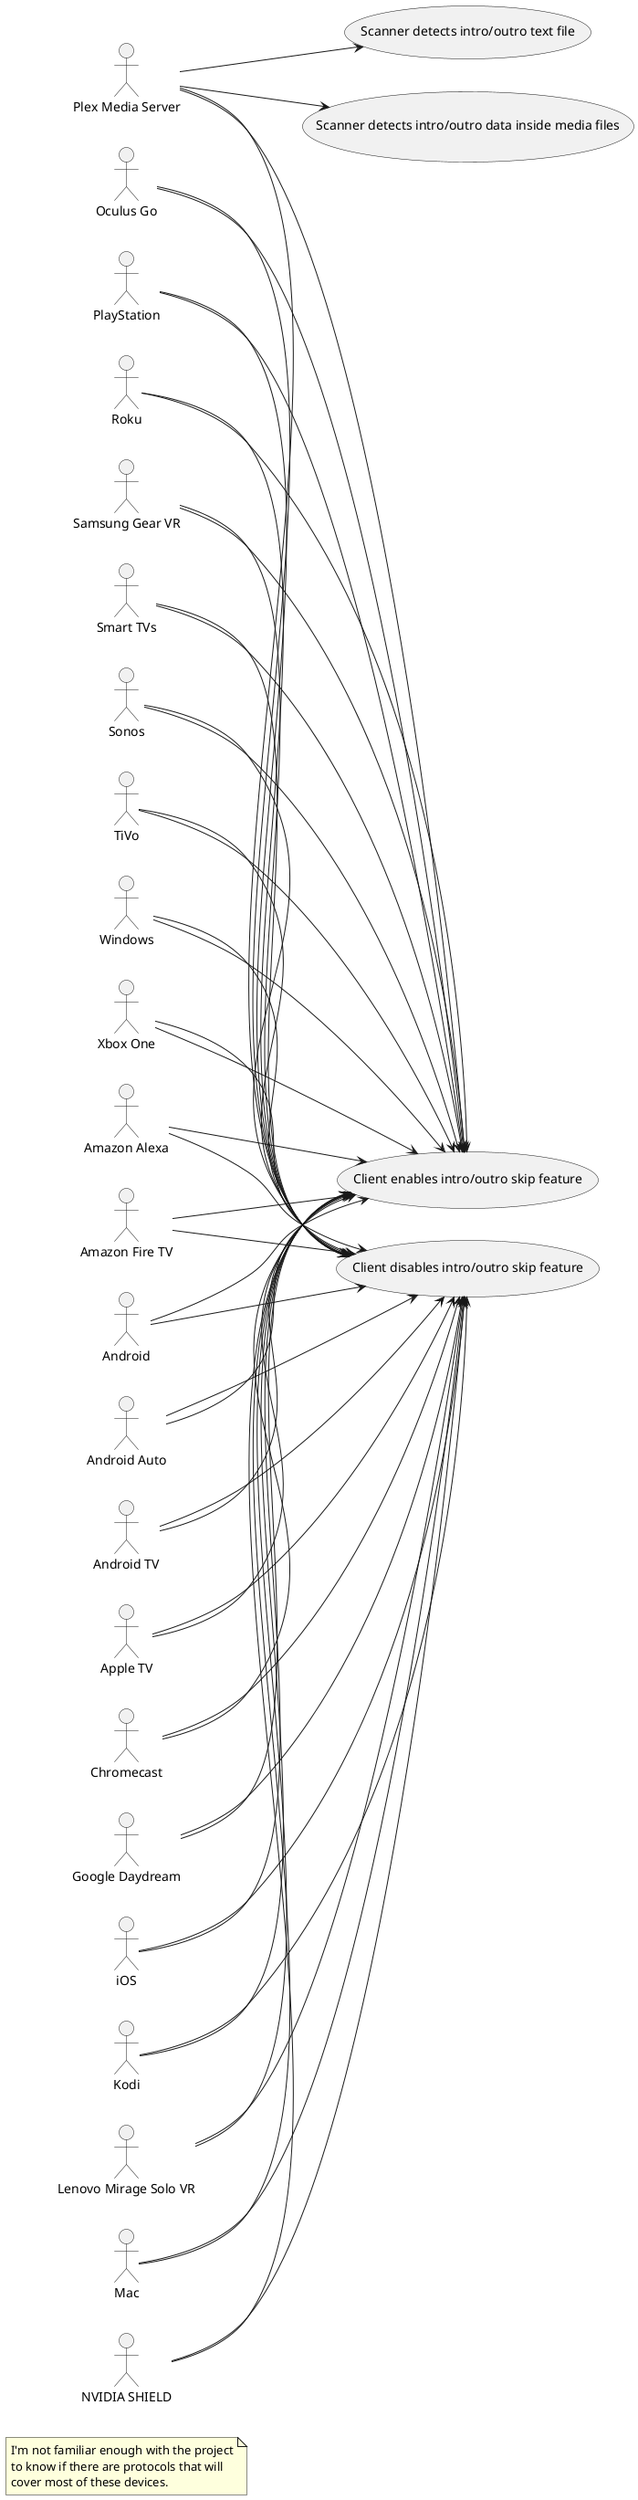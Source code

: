 @startuml
left to right direction

note as GeneralNote
    I'm not familiar enough with the project
    to know if there are protocols that will
    cover most of these devices.
end note

:Plex Media Server:
:Amazon Alexa:
:Amazon Fire TV:
:Android:
:Android Auto:
:Android TV:
:Apple TV:
:Chromecast:
:Google Daydream:
:iOS:
:Kodi:
:Lenovo Mirage Solo VR:
:Mac:
:NVIDIA SHIELD:
:Oculus Go:
:PlayStation:
:Roku:
:Samsung Gear VR:
:Smart TVs:
:Sonos:
:TiVo:
:Windows:
:Xbox One:

:Plex Media Server: --> (Scanner detects intro/outro text file)
:Plex Media Server: --> (Scanner detects intro/outro data inside media files)

' (Client enables intro/outro skip feature)
:Plex Media Server: --> (Client enables intro/outro skip feature)
:Amazon Alexa: --> (Client enables intro/outro skip feature)
:Amazon Fire TV: --> (Client enables intro/outro skip feature)
:Android: --> (Client enables intro/outro skip feature)
:Android Auto: --> (Client enables intro/outro skip feature)
:Android TV: --> (Client enables intro/outro skip feature)
:Apple TV: --> (Client enables intro/outro skip feature)
:Chromecast: --> (Client enables intro/outro skip feature)
:Google Daydream: --> (Client enables intro/outro skip feature)
:iOS: --> (Client enables intro/outro skip feature)
:Kodi: --> (Client enables intro/outro skip feature)
:Lenovo Mirage Solo VR: --> (Client enables intro/outro skip feature)
:Mac: --> (Client enables intro/outro skip feature)
:NVIDIA SHIELD: --> (Client enables intro/outro skip feature)
:Oculus Go: --> (Client enables intro/outro skip feature)
:PlayStation: --> (Client enables intro/outro skip feature)
:Roku: --> (Client enables intro/outro skip feature)
:Samsung Gear VR: --> (Client enables intro/outro skip feature)
:Smart TVs: --> (Client enables intro/outro skip feature)
:Sonos: --> (Client enables intro/outro skip feature)
:TiVo: --> (Client enables intro/outro skip feature)
:Windows: --> (Client enables intro/outro skip feature)
:Xbox One: --> (Client enables intro/outro skip feature)

' (Client disables intro/outro skip feature)
:Plex Media Server: --> (Client disables intro/outro skip feature)
:Amazon Alexa: --> (Client disables intro/outro skip feature)
:Amazon Fire TV: --> (Client disables intro/outro skip feature)
:Android: --> (Client disables intro/outro skip feature)
:Android Auto: --> (Client disables intro/outro skip feature)
:Android TV: --> (Client disables intro/outro skip feature)
:Apple TV: --> (Client disables intro/outro skip feature)
:Chromecast: --> (Client disables intro/outro skip feature)
:Google Daydream: --> (Client disables intro/outro skip feature)
:iOS: --> (Client disables intro/outro skip feature)
:Kodi: --> (Client disables intro/outro skip feature)
:Lenovo Mirage Solo VR: --> (Client disables intro/outro skip feature)
:Mac: --> (Client disables intro/outro skip feature)
:NVIDIA SHIELD: --> (Client disables intro/outro skip feature)
:Oculus Go: --> (Client disables intro/outro skip feature)
:PlayStation: --> (Client disables intro/outro skip feature)
:Roku: --> (Client disables intro/outro skip feature)
:Samsung Gear VR: --> (Client disables intro/outro skip feature)
:Smart TVs: --> (Client disables intro/outro skip feature)
:Sonos: --> (Client disables intro/outro skip feature)
:TiVo: --> (Client disables intro/outro skip feature)
:Windows: --> (Client disables intro/outro skip feature)
:Xbox One: --> (Client disables intro/outro skip feature)

@enduml